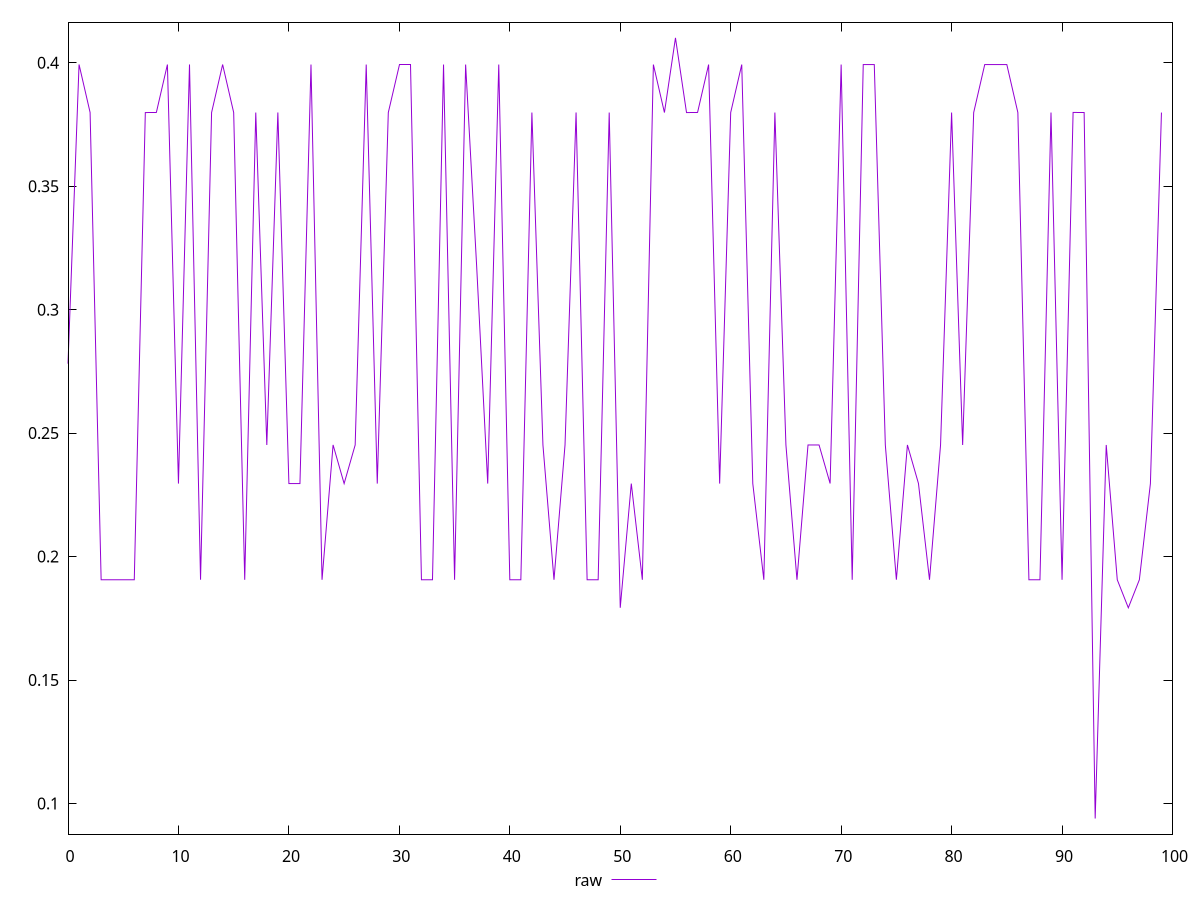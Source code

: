 reset
set terminal svg size 640, 490 enhanced background rgb 'white'
set output "report_00007_2020-12-11T15:55:29.892Z/cumulative-layout-shift/samples/pages+cached/raw/values.svg"

$raw <<EOF
0 0.2781091435750326
1 0.3992843719058565
2 0.37986356862386056
3 0.19060170809427898
4 0.19059552319844564
5 0.1906042037540012
6 0.19059801885816788
7 0.37982450612386065
8 0.37985792626274945
9 0.39926581721835663
10 0.22955163574218754
11 0.39929934586418986
12 0.19060680792066786
13 0.37982700178358286
14 0.3992685298919677
15 0.3798245061238606
16 0.19059801885816788
17 0.37982971445719393
18 0.24519438997904464
19 0.37984924570719386
20 0.2295630289713542
21 0.22955782063802085
22 0.39925713666280105
23 0.19059552319844564
24 0.24522010612487802
25 0.2295603162977431
26 0.24519438997904464
27 0.39925713666280105
28 0.2295630289713542
29 0.37982450612386065
30 0.3992684213850233
31 0.3992684213850233
32 0.19059552319844564
33 0.19059801885816788
34 0.3992633215586344
35 0.19059552319844564
36 0.3992684213850233
37 0.3175345213148329
38 0.2295665011935764
39 0.3992720021141899
40 0.19060366121927896
41 0.19060073153177898
42 0.3798358993530273
43 0.2451891816457113
44 0.19059552319844564
45 0.24520057487487798
46 0.3798606389363605
47 0.19059801885816788
48 0.19060170809427898
49 0.37982450612386065
50 0.17925679016113286
51 0.22955782063802085
52 0.19060366121927896
53 0.3992509517669677
54 0.379830691019694
55 0.41005506981743695
56 0.3798183212280273
57 0.37986161549886055
58 0.39926234499613433
59 0.22955782063802085
60 0.37982700178358286
61 0.39925963232252326
62 0.22956910536024308
63 0.19059552319844564
64 0.37982700178358286
65 0.2451891816457113
66 0.19059801885816788
67 0.24519438997904464
68 0.2451891816457113
69 0.22959688313802093
70 0.39926234499613433
71 0.19060073153177898
72 0.3992633215586344
73 0.39926581721835663
74 0.24519536654154464
75 0.19063762389289016
76 0.24519786220126685
77 0.22959688313802093
78 0.19059801885816788
79 0.2451916773054335
80 0.37982700178358286
81 0.2451891816457113
82 0.37982700178358286
83 0.3992685298919677
84 0.39925963232252326
85 0.3992633215586344
86 0.37982450612386065
87 0.19060073153177898
88 0.19059801885816788
89 0.37982450612386065
90 0.19060073153177898
91 0.3798606389363605
92 0.37985543060302723
93 0.09390384928385416
94 0.24519731966654462
95 0.19059747632344565
96 0.1792535349527995
97 0.19060170809427898
98 0.22955782063802085
99 0.37981832122802733
EOF

set key outside below
set yrange [0.0875808248731825:0.4163780942281086]

plot \
  $raw title "raw" with line, \


reset